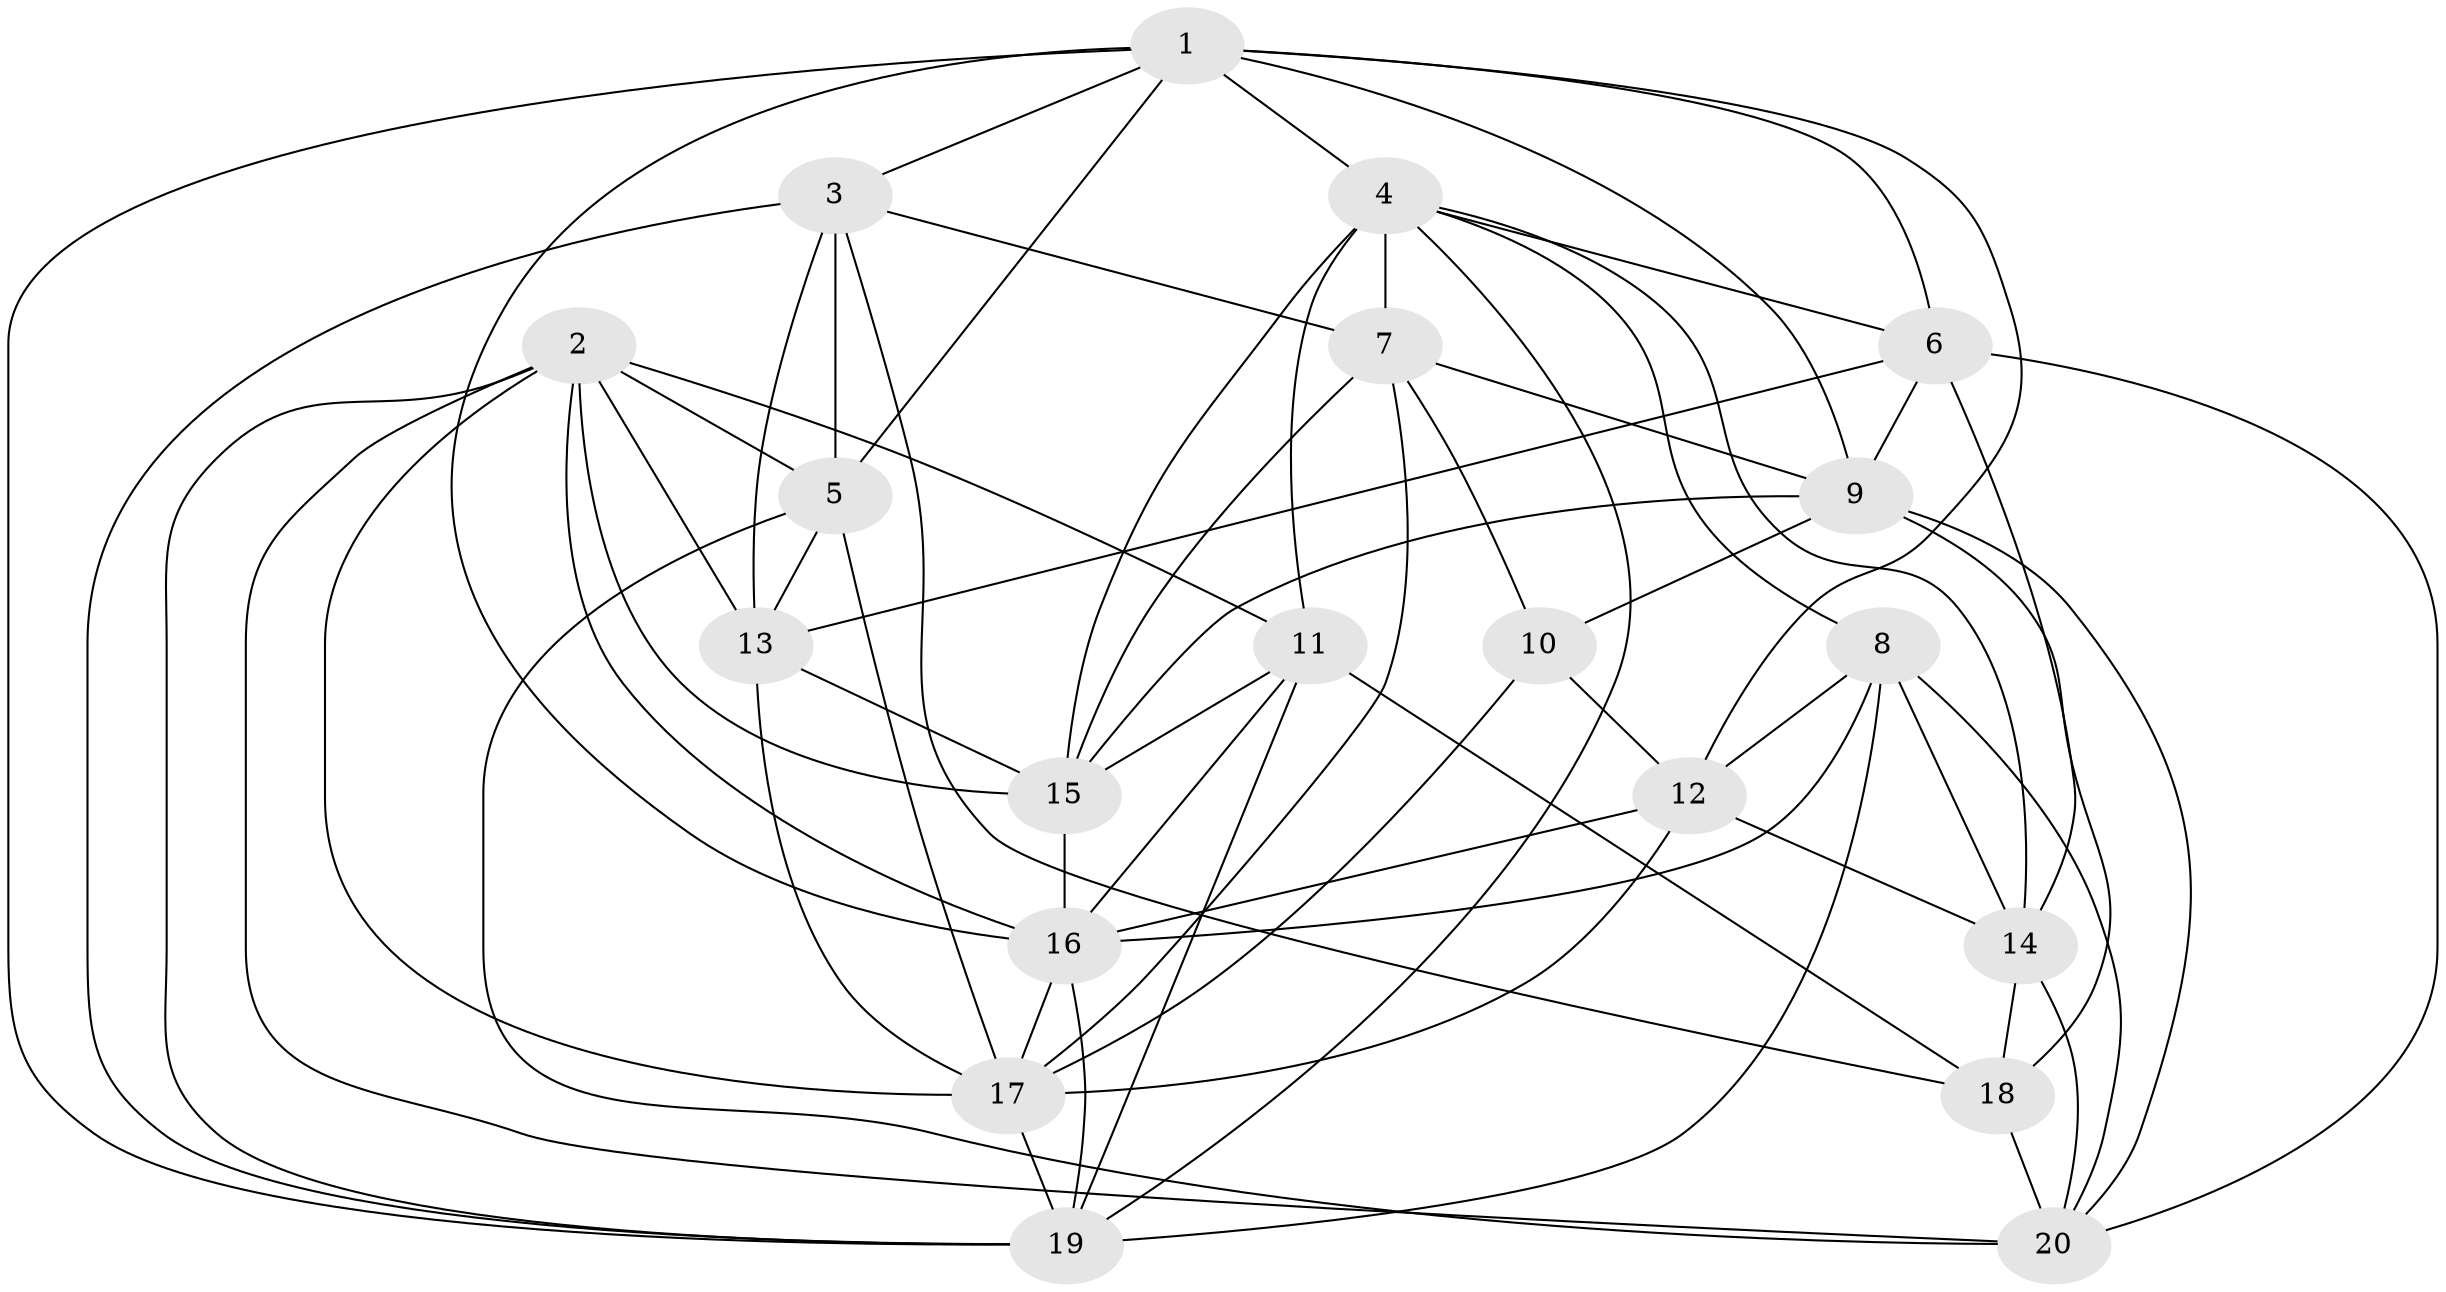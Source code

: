 // original degree distribution, {4: 1.0}
// Generated by graph-tools (version 1.1) at 2025/38/03/04/25 23:38:19]
// undirected, 20 vertices, 66 edges
graph export_dot {
  node [color=gray90,style=filled];
  1;
  2;
  3;
  4;
  5;
  6;
  7;
  8;
  9;
  10;
  11;
  12;
  13;
  14;
  15;
  16;
  17;
  18;
  19;
  20;
  1 -- 3 [weight=1.0];
  1 -- 4 [weight=1.0];
  1 -- 5 [weight=1.0];
  1 -- 6 [weight=1.0];
  1 -- 9 [weight=1.0];
  1 -- 12 [weight=1.0];
  1 -- 16 [weight=1.0];
  1 -- 19 [weight=1.0];
  2 -- 5 [weight=1.0];
  2 -- 11 [weight=1.0];
  2 -- 13 [weight=1.0];
  2 -- 15 [weight=1.0];
  2 -- 16 [weight=1.0];
  2 -- 17 [weight=1.0];
  2 -- 19 [weight=1.0];
  2 -- 20 [weight=1.0];
  3 -- 5 [weight=1.0];
  3 -- 7 [weight=2.0];
  3 -- 13 [weight=1.0];
  3 -- 18 [weight=2.0];
  3 -- 19 [weight=1.0];
  4 -- 6 [weight=1.0];
  4 -- 7 [weight=2.0];
  4 -- 8 [weight=1.0];
  4 -- 11 [weight=1.0];
  4 -- 14 [weight=1.0];
  4 -- 15 [weight=2.0];
  4 -- 19 [weight=1.0];
  5 -- 13 [weight=1.0];
  5 -- 17 [weight=2.0];
  5 -- 20 [weight=2.0];
  6 -- 9 [weight=3.0];
  6 -- 13 [weight=3.0];
  6 -- 14 [weight=1.0];
  6 -- 20 [weight=1.0];
  7 -- 9 [weight=1.0];
  7 -- 10 [weight=1.0];
  7 -- 15 [weight=1.0];
  7 -- 17 [weight=1.0];
  8 -- 12 [weight=1.0];
  8 -- 14 [weight=1.0];
  8 -- 16 [weight=1.0];
  8 -- 19 [weight=1.0];
  8 -- 20 [weight=1.0];
  9 -- 10 [weight=2.0];
  9 -- 15 [weight=1.0];
  9 -- 18 [weight=1.0];
  9 -- 20 [weight=1.0];
  10 -- 12 [weight=1.0];
  10 -- 17 [weight=2.0];
  11 -- 15 [weight=1.0];
  11 -- 16 [weight=1.0];
  11 -- 18 [weight=1.0];
  11 -- 19 [weight=1.0];
  12 -- 14 [weight=1.0];
  12 -- 16 [weight=1.0];
  12 -- 17 [weight=1.0];
  13 -- 15 [weight=1.0];
  13 -- 17 [weight=1.0];
  14 -- 18 [weight=1.0];
  14 -- 20 [weight=1.0];
  15 -- 16 [weight=1.0];
  16 -- 17 [weight=1.0];
  16 -- 19 [weight=1.0];
  17 -- 19 [weight=1.0];
  18 -- 20 [weight=1.0];
}
